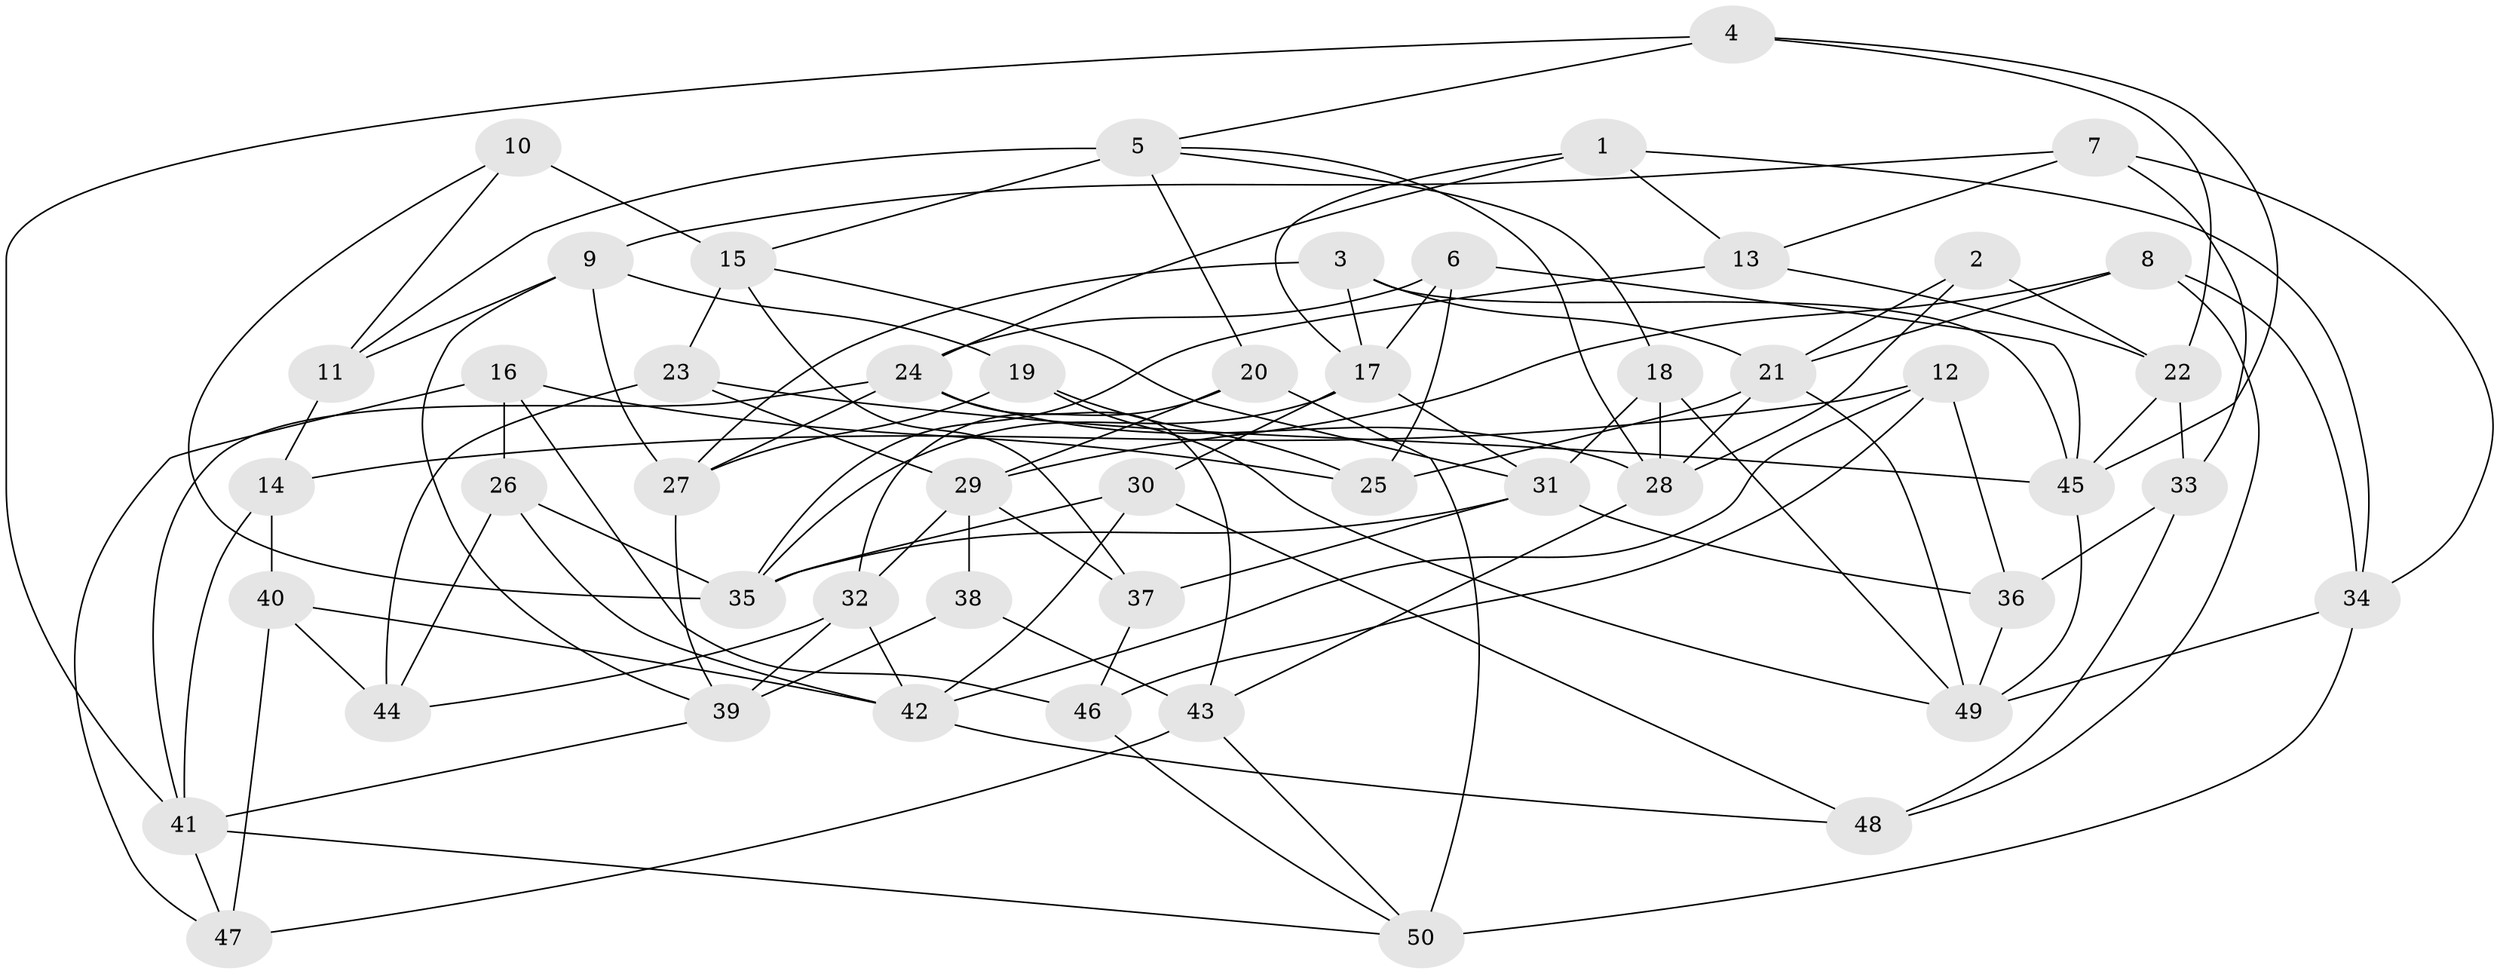 // original degree distribution, {4: 1.0}
// Generated by graph-tools (version 1.1) at 2025/38/03/04/25 23:38:17]
// undirected, 50 vertices, 115 edges
graph export_dot {
  node [color=gray90,style=filled];
  1;
  2;
  3;
  4;
  5;
  6;
  7;
  8;
  9;
  10;
  11;
  12;
  13;
  14;
  15;
  16;
  17;
  18;
  19;
  20;
  21;
  22;
  23;
  24;
  25;
  26;
  27;
  28;
  29;
  30;
  31;
  32;
  33;
  34;
  35;
  36;
  37;
  38;
  39;
  40;
  41;
  42;
  43;
  44;
  45;
  46;
  47;
  48;
  49;
  50;
  1 -- 13 [weight=1.0];
  1 -- 17 [weight=1.0];
  1 -- 24 [weight=1.0];
  1 -- 34 [weight=1.0];
  2 -- 21 [weight=1.0];
  2 -- 22 [weight=2.0];
  2 -- 28 [weight=1.0];
  3 -- 17 [weight=1.0];
  3 -- 21 [weight=1.0];
  3 -- 27 [weight=1.0];
  3 -- 45 [weight=1.0];
  4 -- 5 [weight=1.0];
  4 -- 22 [weight=1.0];
  4 -- 41 [weight=1.0];
  4 -- 45 [weight=1.0];
  5 -- 11 [weight=1.0];
  5 -- 15 [weight=1.0];
  5 -- 18 [weight=1.0];
  5 -- 20 [weight=1.0];
  5 -- 28 [weight=1.0];
  6 -- 17 [weight=1.0];
  6 -- 24 [weight=1.0];
  6 -- 25 [weight=1.0];
  6 -- 45 [weight=1.0];
  7 -- 9 [weight=1.0];
  7 -- 13 [weight=1.0];
  7 -- 33 [weight=1.0];
  7 -- 34 [weight=1.0];
  8 -- 21 [weight=1.0];
  8 -- 29 [weight=1.0];
  8 -- 34 [weight=1.0];
  8 -- 48 [weight=1.0];
  9 -- 11 [weight=1.0];
  9 -- 19 [weight=1.0];
  9 -- 27 [weight=2.0];
  9 -- 39 [weight=1.0];
  10 -- 11 [weight=1.0];
  10 -- 15 [weight=2.0];
  10 -- 35 [weight=1.0];
  11 -- 14 [weight=1.0];
  12 -- 14 [weight=1.0];
  12 -- 36 [weight=1.0];
  12 -- 42 [weight=1.0];
  12 -- 46 [weight=1.0];
  13 -- 22 [weight=1.0];
  13 -- 35 [weight=1.0];
  14 -- 40 [weight=1.0];
  14 -- 41 [weight=1.0];
  15 -- 23 [weight=1.0];
  15 -- 31 [weight=1.0];
  15 -- 37 [weight=1.0];
  16 -- 25 [weight=1.0];
  16 -- 26 [weight=1.0];
  16 -- 46 [weight=1.0];
  16 -- 47 [weight=1.0];
  17 -- 30 [weight=1.0];
  17 -- 31 [weight=1.0];
  17 -- 35 [weight=1.0];
  18 -- 28 [weight=1.0];
  18 -- 31 [weight=1.0];
  18 -- 49 [weight=1.0];
  19 -- 25 [weight=1.0];
  19 -- 27 [weight=1.0];
  19 -- 49 [weight=1.0];
  20 -- 29 [weight=1.0];
  20 -- 32 [weight=1.0];
  20 -- 50 [weight=1.0];
  21 -- 25 [weight=1.0];
  21 -- 28 [weight=1.0];
  21 -- 49 [weight=1.0];
  22 -- 33 [weight=1.0];
  22 -- 45 [weight=1.0];
  23 -- 29 [weight=1.0];
  23 -- 44 [weight=1.0];
  23 -- 45 [weight=1.0];
  24 -- 27 [weight=1.0];
  24 -- 28 [weight=1.0];
  24 -- 41 [weight=1.0];
  24 -- 43 [weight=1.0];
  26 -- 35 [weight=1.0];
  26 -- 42 [weight=1.0];
  26 -- 44 [weight=1.0];
  27 -- 39 [weight=1.0];
  28 -- 43 [weight=1.0];
  29 -- 32 [weight=1.0];
  29 -- 37 [weight=1.0];
  29 -- 38 [weight=1.0];
  30 -- 35 [weight=1.0];
  30 -- 42 [weight=1.0];
  30 -- 48 [weight=1.0];
  31 -- 35 [weight=1.0];
  31 -- 36 [weight=1.0];
  31 -- 37 [weight=1.0];
  32 -- 39 [weight=2.0];
  32 -- 42 [weight=1.0];
  32 -- 44 [weight=1.0];
  33 -- 36 [weight=1.0];
  33 -- 48 [weight=1.0];
  34 -- 49 [weight=1.0];
  34 -- 50 [weight=2.0];
  36 -- 49 [weight=1.0];
  37 -- 46 [weight=1.0];
  38 -- 39 [weight=1.0];
  38 -- 43 [weight=2.0];
  39 -- 41 [weight=1.0];
  40 -- 42 [weight=1.0];
  40 -- 44 [weight=1.0];
  40 -- 47 [weight=1.0];
  41 -- 47 [weight=1.0];
  41 -- 50 [weight=1.0];
  42 -- 48 [weight=1.0];
  43 -- 47 [weight=1.0];
  43 -- 50 [weight=1.0];
  45 -- 49 [weight=1.0];
  46 -- 50 [weight=1.0];
}

